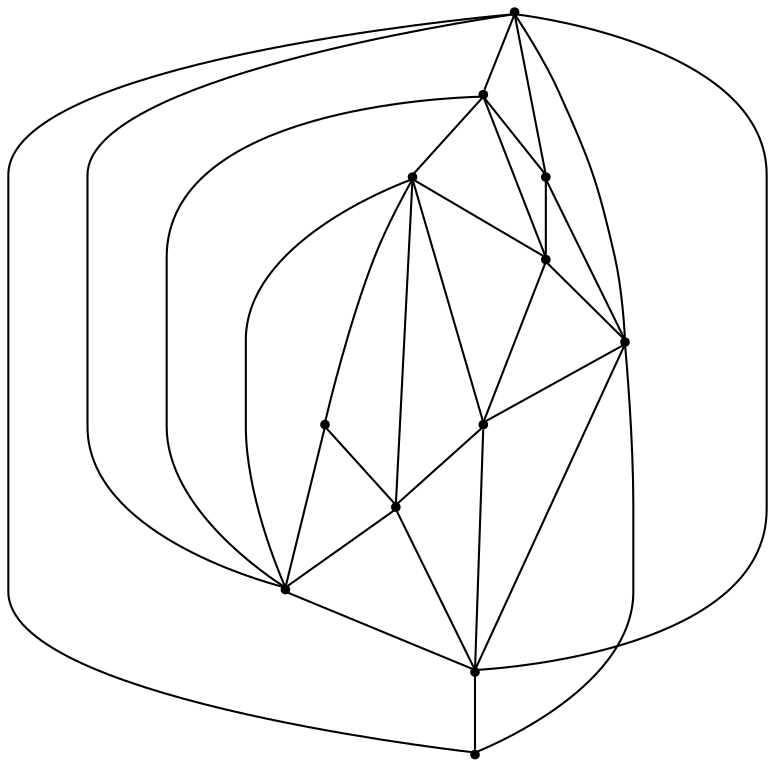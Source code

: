 graph {
  node [shape=point,comment="{\"directed\":false,\"doi\":\"10.1007/3-540-45848-4_29\",\"figure\":\"1\"}"]

  v0 [pos="1302.5833447774253,984.4582875569658"]
  v1 [pos="1113.333288828532,1452.958297729492"]
  v2 [pos="773.8333225250244,964.4583384195962"]
  v3 [pos="1192.8333600362143,1088.7083689371743"]
  v4 [pos="1185.083293914795,1322.20827738444"]
  v5 [pos="1081.833283106486,1278.7082672119136"]
  v6 [pos="1177.0833651224773,1207.7083587646482"]
  v7 [pos="1084.0833187103271,1175.7083892822263"]
  v8 [pos="1109.833304087321,1038.9583587646482"]
  v9 [pos="933.0833276112875,1274.7084299723306"]
  v10 [pos="1010.5833530426025,1116.7085011800127"]
  v11 [pos="896.0833708445232,1092.7084604899087"]

  v0 -- v1 [id="-1",pos="1302.5833447774253,984.4582875569658 1322.820790608724,1030.7374318440752 1332.558314005534,1078.6083221435545 1332.558314005534,1126.9748687744138 1332.558314005534,1271.0832595825193 1246.679178873698,1401.3249715169268 1113.333288828532,1452.958297729492"]
  v2 -- v8 [id="-2",pos="773.8333225250244,964.4583384195962 1109.833304087321,1038.9583587646482 1109.833304087321,1038.9583587646482 1109.833304087321,1038.9583587646482"]
  v11 -- v2 [id="-3",pos="896.0833708445232,1092.7084604899087 773.8333225250244,964.4583384195962 773.8333225250244,964.4583384195962 773.8333225250244,964.4583384195962"]
  v11 -- v10 [id="-4",pos="896.0833708445232,1092.7084604899087 1010.5833530426025,1116.7085011800127 1010.5833530426025,1116.7085011800127 1010.5833530426025,1116.7085011800127"]
  v9 -- v7 [id="-5",pos="933.0833276112875,1274.7084299723306 1084.0833187103271,1175.7083892822263 1084.0833187103271,1175.7083892822263 1084.0833187103271,1175.7083892822263"]
  v9 -- v5 [id="-6",pos="933.0833276112875,1274.7084299723306 1081.833283106486,1278.7082672119136 1081.833283106486,1278.7082672119136 1081.833283106486,1278.7082672119136"]
  v9 -- v11 [id="-7",pos="933.0833276112875,1274.7084299723306 896.0833708445232,1092.7084604899087 896.0833708445232,1092.7084604899087 896.0833708445232,1092.7084604899087"]
  v9 -- v10 [id="-8",pos="933.0833276112875,1274.7084299723306 1010.5833530426025,1116.7085011800127 1010.5833530426025,1116.7085011800127 1010.5833530426025,1116.7085011800127"]
  v9 -- v2 [id="-9",pos="933.0833276112875,1274.7084299723306 773.8333225250244,964.4583384195962 773.8333225250244,964.4583384195962 773.8333225250244,964.4583384195962"]
  v10 -- v8 [id="-10",pos="1010.5833530426025,1116.7085011800127 1109.833304087321,1038.9583587646482 1109.833304087321,1038.9583587646482 1109.833304087321,1038.9583587646482"]
  v10 -- v2 [id="-11",pos="1010.5833530426025,1116.7085011800127 773.8333225250244,964.4583384195962 773.8333225250244,964.4583384195962 773.8333225250244,964.4583384195962"]
  v5 -- v7 [id="-12",pos="1081.833283106486,1278.7082672119136 1084.0833187103271,1175.7083892822263 1084.0833187103271,1175.7083892822263 1084.0833187103271,1175.7083892822263"]
  v5 -- v6 [id="-13",pos="1081.833283106486,1278.7082672119136 1177.0833651224773,1207.7083587646482 1177.0833651224773,1207.7083587646482 1177.0833651224773,1207.7083587646482"]
  v7 -- v10 [id="-14",pos="1084.0833187103271,1175.7083892822263 1010.5833530426025,1116.7085011800127 1010.5833530426025,1116.7085011800127 1010.5833530426025,1116.7085011800127"]
  v7 -- v8 [id="-15",pos="1084.0833187103271,1175.7083892822263 1109.833304087321,1038.9583587646482 1109.833304087321,1038.9583587646482 1109.833304087321,1038.9583587646482"]
  v8 -- v0 [id="-16",pos="1109.833304087321,1038.9583587646482 1302.5833447774253,984.4582875569658 1302.5833447774253,984.4582875569658 1302.5833447774253,984.4582875569658"]
  v8 -- v3 [id="-17",pos="1109.833304087321,1038.9583587646482 1192.8333600362143,1088.7083689371743 1192.8333600362143,1088.7083689371743 1192.8333600362143,1088.7083689371743"]
  v1 -- v5 [id="-18",pos="1113.333288828532,1452.958297729492 1081.833283106486,1278.7082672119136 1081.833283106486,1278.7082672119136 1081.833283106486,1278.7082672119136"]
  v1 -- v9 [id="-19",pos="1113.333288828532,1452.958297729492 933.0833276112875,1274.7084299723306 933.0833276112875,1274.7084299723306 933.0833276112875,1274.7084299723306"]
  v1 -- v4 [id="-20",pos="1113.333288828532,1452.958297729492 1185.083293914795,1322.20827738444 1185.083293914795,1322.20827738444 1185.083293914795,1322.20827738444"]
  v6 -- v3 [id="-21",pos="1177.0833651224773,1207.7083587646482 1192.8333600362143,1088.7083689371743 1192.8333600362143,1088.7083689371743 1192.8333600362143,1088.7083689371743"]
  v6 -- v8 [id="-22",pos="1177.0833651224773,1207.7083587646482 1109.833304087321,1038.9583587646482 1109.833304087321,1038.9583587646482 1109.833304087321,1038.9583587646482"]
  v6 -- v7 [id="-23",pos="1177.0833651224773,1207.7083587646482 1084.0833187103271,1175.7083892822263 1084.0833187103271,1175.7083892822263 1084.0833187103271,1175.7083892822263"]
  v6 -- v0 [id="-24",pos="1177.0833651224773,1207.7083587646482 1302.5833447774253,984.4582875569658 1302.5833447774253,984.4582875569658 1302.5833447774253,984.4582875569658"]
  v4 -- v6 [id="-25",pos="1185.083293914795,1322.20827738444 1177.0833651224773,1207.7083587646482 1177.0833651224773,1207.7083587646482 1177.0833651224773,1207.7083587646482"]
  v4 -- v0 [id="-26",pos="1185.083293914795,1322.20827738444 1302.5833447774253,984.4582875569658 1302.5833447774253,984.4582875569658 1302.5833447774253,984.4582875569658"]
  v4 -- v5 [id="-27",pos="1185.083293914795,1322.20827738444 1081.833283106486,1278.7082672119136 1081.833283106486,1278.7082672119136 1081.833283106486,1278.7082672119136"]
  v3 -- v0 [id="-28",pos="1192.8333600362143,1088.7083689371743 1302.5833447774253,984.4582875569658 1302.5833447774253,984.4582875569658 1302.5833447774253,984.4582875569658"]
  v1 -- v2 [id="-29",pos="1113.333288828532,1452.958297729492 913.5041554768881,1437.7540588378904 759.9833170572917,1268.4499104817705 759.9833170572917,1066.1249796549478 759.9833170572917,1030.3791046142576 764.8583094278972,994.7999318440752 773.8333225250244,964.4583384195962"]
  v2 -- v0 [id="-30",pos="773.8333225250244,964.4583384195962 1302.5833447774253,984.4582875569658 1302.5833447774253,984.4582875569658 1302.5833447774253,984.4582875569658"]
}